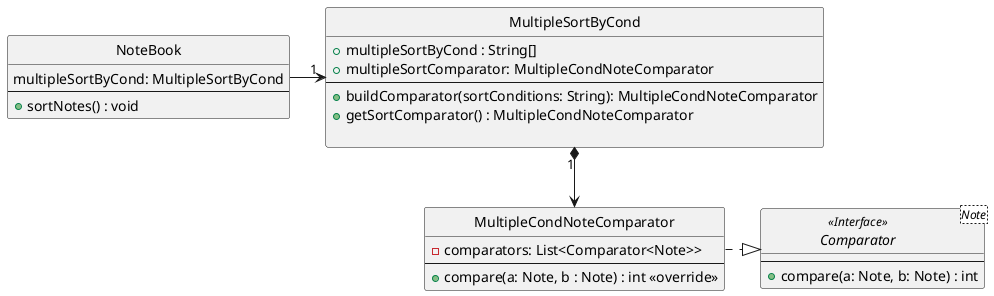 @startuml

' hide the spot
hide circle

' avoid problems with angled crows feet
skinparam linetype ortho

class NoteBook {
multipleSortByCond: MultipleSortByCond
--
+sortNotes() : void
}

class MultipleSortByCond {
+multipleSortByCond : String[]
+multipleSortComparator: MultipleCondNoteComparator
--
+buildComparator(sortConditions: String): MultipleCondNoteComparator
+getSortComparator() : MultipleCondNoteComparator

}

class MultipleCondNoteComparator {
-comparators: List<Comparator<Note>>
--
+compare(a: Note, b : Note) : int <<override>>
}

interface Comparator<Note> <<Interface>>{
--
+compare(a: Note, b: Note) : int
}

NoteBook -> "1" MultipleSortByCond
MultipleSortByCond "1" *-->  MultipleCondNoteComparator
MultipleCondNoteComparator .|> Comparator

@enduml
